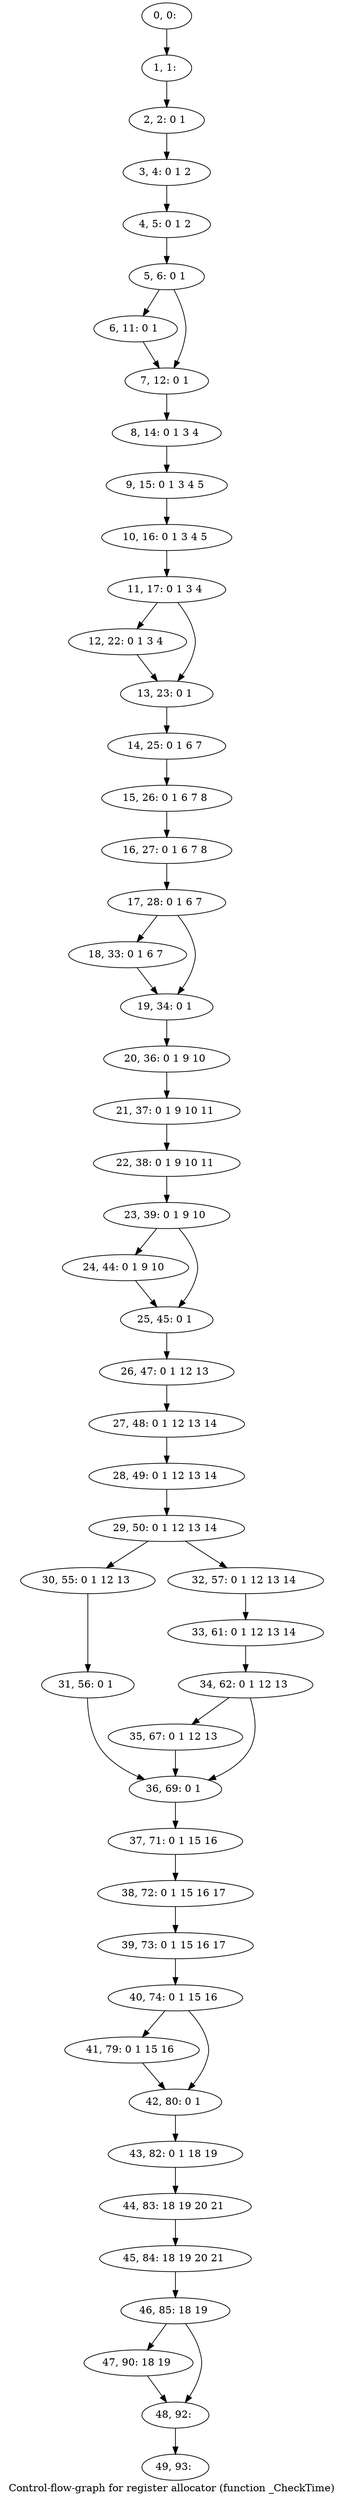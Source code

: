 digraph G {
graph [label="Control-flow-graph for register allocator (function _CheckTime)"]
0[label="0, 0: "];
1[label="1, 1: "];
2[label="2, 2: 0 1 "];
3[label="3, 4: 0 1 2 "];
4[label="4, 5: 0 1 2 "];
5[label="5, 6: 0 1 "];
6[label="6, 11: 0 1 "];
7[label="7, 12: 0 1 "];
8[label="8, 14: 0 1 3 4 "];
9[label="9, 15: 0 1 3 4 5 "];
10[label="10, 16: 0 1 3 4 5 "];
11[label="11, 17: 0 1 3 4 "];
12[label="12, 22: 0 1 3 4 "];
13[label="13, 23: 0 1 "];
14[label="14, 25: 0 1 6 7 "];
15[label="15, 26: 0 1 6 7 8 "];
16[label="16, 27: 0 1 6 7 8 "];
17[label="17, 28: 0 1 6 7 "];
18[label="18, 33: 0 1 6 7 "];
19[label="19, 34: 0 1 "];
20[label="20, 36: 0 1 9 10 "];
21[label="21, 37: 0 1 9 10 11 "];
22[label="22, 38: 0 1 9 10 11 "];
23[label="23, 39: 0 1 9 10 "];
24[label="24, 44: 0 1 9 10 "];
25[label="25, 45: 0 1 "];
26[label="26, 47: 0 1 12 13 "];
27[label="27, 48: 0 1 12 13 14 "];
28[label="28, 49: 0 1 12 13 14 "];
29[label="29, 50: 0 1 12 13 14 "];
30[label="30, 55: 0 1 12 13 "];
31[label="31, 56: 0 1 "];
32[label="32, 57: 0 1 12 13 14 "];
33[label="33, 61: 0 1 12 13 14 "];
34[label="34, 62: 0 1 12 13 "];
35[label="35, 67: 0 1 12 13 "];
36[label="36, 69: 0 1 "];
37[label="37, 71: 0 1 15 16 "];
38[label="38, 72: 0 1 15 16 17 "];
39[label="39, 73: 0 1 15 16 17 "];
40[label="40, 74: 0 1 15 16 "];
41[label="41, 79: 0 1 15 16 "];
42[label="42, 80: 0 1 "];
43[label="43, 82: 0 1 18 19 "];
44[label="44, 83: 18 19 20 21 "];
45[label="45, 84: 18 19 20 21 "];
46[label="46, 85: 18 19 "];
47[label="47, 90: 18 19 "];
48[label="48, 92: "];
49[label="49, 93: "];
0->1 ;
1->2 ;
2->3 ;
3->4 ;
4->5 ;
5->6 ;
5->7 ;
6->7 ;
7->8 ;
8->9 ;
9->10 ;
10->11 ;
11->12 ;
11->13 ;
12->13 ;
13->14 ;
14->15 ;
15->16 ;
16->17 ;
17->18 ;
17->19 ;
18->19 ;
19->20 ;
20->21 ;
21->22 ;
22->23 ;
23->24 ;
23->25 ;
24->25 ;
25->26 ;
26->27 ;
27->28 ;
28->29 ;
29->30 ;
29->32 ;
30->31 ;
31->36 ;
32->33 ;
33->34 ;
34->35 ;
34->36 ;
35->36 ;
36->37 ;
37->38 ;
38->39 ;
39->40 ;
40->41 ;
40->42 ;
41->42 ;
42->43 ;
43->44 ;
44->45 ;
45->46 ;
46->47 ;
46->48 ;
47->48 ;
48->49 ;
}
